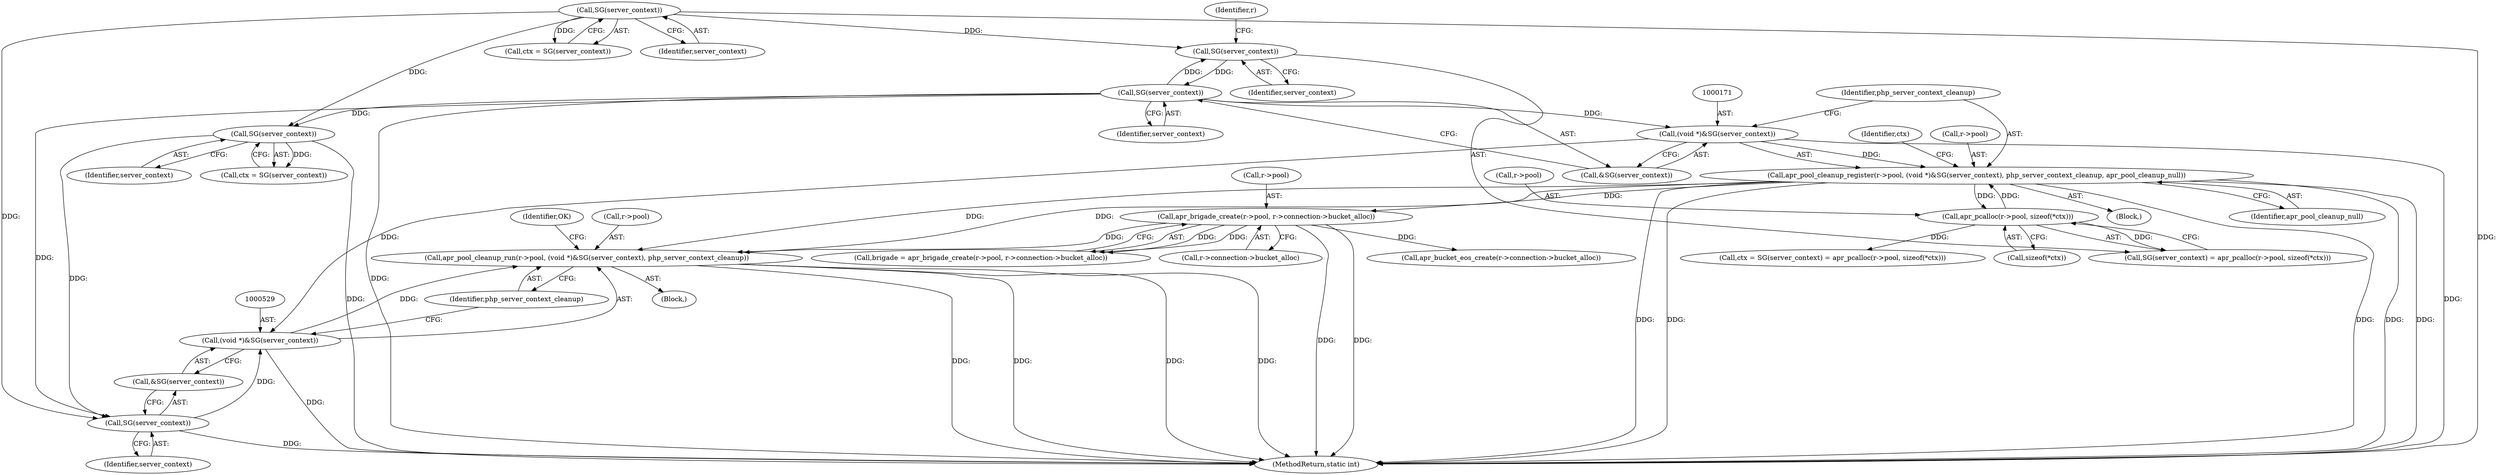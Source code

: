 digraph "0_php-src_23b057742e3cf199612fa8050ae86cae675e214e@pointer" {
"1000524" [label="(Call,apr_pool_cleanup_run(r->pool, (void *)&SG(server_context), php_server_context_cleanup))"];
"1000166" [label="(Call,apr_pool_cleanup_register(r->pool, (void *)&SG(server_context), php_server_context_cleanup, apr_pool_cleanup_null))"];
"1000159" [label="(Call,apr_pcalloc(r->pool, sizeof(*ctx)))"];
"1000170" [label="(Call,(void *)&SG(server_context))"];
"1000173" [label="(Call,SG(server_context))"];
"1000157" [label="(Call,SG(server_context))"];
"1000133" [label="(Call,SG(server_context))"];
"1000322" [label="(Call,apr_brigade_create(r->pool, r->connection->bucket_alloc))"];
"1000528" [label="(Call,(void *)&SG(server_context))"];
"1000531" [label="(Call,SG(server_context))"];
"1000333" [label="(Call,SG(server_context))"];
"1000531" [label="(Call,SG(server_context))"];
"1000334" [label="(Identifier,server_context)"];
"1000175" [label="(Identifier,php_server_context_cleanup)"];
"1000157" [label="(Call,SG(server_context))"];
"1000154" [label="(Call,ctx = SG(server_context) = apr_pcalloc(r->pool, sizeof(*ctx)))"];
"1000320" [label="(Call,brigade = apr_brigade_create(r->pool, r->connection->bucket_alloc))"];
"1000323" [label="(Call,r->pool)"];
"1000156" [label="(Call,SG(server_context) = apr_pcalloc(r->pool, sizeof(*ctx)))"];
"1000528" [label="(Call,(void *)&SG(server_context))"];
"1000163" [label="(Call,sizeof(*ctx))"];
"1000173" [label="(Call,SG(server_context))"];
"1000170" [label="(Call,(void *)&SG(server_context))"];
"1000161" [label="(Identifier,r)"];
"1000176" [label="(Identifier,apr_pool_cleanup_null)"];
"1000525" [label="(Call,r->pool)"];
"1000160" [label="(Call,r->pool)"];
"1000174" [label="(Identifier,server_context)"];
"1000331" [label="(Call,ctx = SG(server_context))"];
"1000131" [label="(Call,ctx = SG(server_context))"];
"1000133" [label="(Call,SG(server_context))"];
"1000530" [label="(Call,&SG(server_context))"];
"1000134" [label="(Identifier,server_context)"];
"1000492" [label="(Call,apr_bucket_eos_create(r->connection->bucket_alloc))"];
"1000532" [label="(Identifier,server_context)"];
"1000542" [label="(Identifier,OK)"];
"1000152" [label="(Block,)"];
"1000326" [label="(Call,r->connection->bucket_alloc)"];
"1000333" [label="(Call,SG(server_context))"];
"1000158" [label="(Identifier,server_context)"];
"1000524" [label="(Call,apr_pool_cleanup_run(r->pool, (void *)&SG(server_context), php_server_context_cleanup))"];
"1000167" [label="(Call,r->pool)"];
"1000482" [label="(Block,)"];
"1000322" [label="(Call,apr_brigade_create(r->pool, r->connection->bucket_alloc))"];
"1000543" [label="(MethodReturn,static int)"];
"1000166" [label="(Call,apr_pool_cleanup_register(r->pool, (void *)&SG(server_context), php_server_context_cleanup, apr_pool_cleanup_null))"];
"1000159" [label="(Call,apr_pcalloc(r->pool, sizeof(*ctx)))"];
"1000179" [label="(Identifier,ctx)"];
"1000533" [label="(Identifier,php_server_context_cleanup)"];
"1000172" [label="(Call,&SG(server_context))"];
"1000524" -> "1000482"  [label="AST: "];
"1000524" -> "1000533"  [label="CFG: "];
"1000525" -> "1000524"  [label="AST: "];
"1000528" -> "1000524"  [label="AST: "];
"1000533" -> "1000524"  [label="AST: "];
"1000542" -> "1000524"  [label="CFG: "];
"1000524" -> "1000543"  [label="DDG: "];
"1000524" -> "1000543"  [label="DDG: "];
"1000524" -> "1000543"  [label="DDG: "];
"1000524" -> "1000543"  [label="DDG: "];
"1000166" -> "1000524"  [label="DDG: "];
"1000166" -> "1000524"  [label="DDG: "];
"1000322" -> "1000524"  [label="DDG: "];
"1000528" -> "1000524"  [label="DDG: "];
"1000166" -> "1000152"  [label="AST: "];
"1000166" -> "1000176"  [label="CFG: "];
"1000167" -> "1000166"  [label="AST: "];
"1000170" -> "1000166"  [label="AST: "];
"1000175" -> "1000166"  [label="AST: "];
"1000176" -> "1000166"  [label="AST: "];
"1000179" -> "1000166"  [label="CFG: "];
"1000166" -> "1000543"  [label="DDG: "];
"1000166" -> "1000543"  [label="DDG: "];
"1000166" -> "1000543"  [label="DDG: "];
"1000166" -> "1000543"  [label="DDG: "];
"1000166" -> "1000543"  [label="DDG: "];
"1000166" -> "1000159"  [label="DDG: "];
"1000159" -> "1000166"  [label="DDG: "];
"1000170" -> "1000166"  [label="DDG: "];
"1000166" -> "1000322"  [label="DDG: "];
"1000159" -> "1000156"  [label="AST: "];
"1000159" -> "1000163"  [label="CFG: "];
"1000160" -> "1000159"  [label="AST: "];
"1000163" -> "1000159"  [label="AST: "];
"1000156" -> "1000159"  [label="CFG: "];
"1000159" -> "1000154"  [label="DDG: "];
"1000159" -> "1000156"  [label="DDG: "];
"1000170" -> "1000172"  [label="CFG: "];
"1000171" -> "1000170"  [label="AST: "];
"1000172" -> "1000170"  [label="AST: "];
"1000175" -> "1000170"  [label="CFG: "];
"1000170" -> "1000543"  [label="DDG: "];
"1000173" -> "1000170"  [label="DDG: "];
"1000170" -> "1000528"  [label="DDG: "];
"1000173" -> "1000172"  [label="AST: "];
"1000173" -> "1000174"  [label="CFG: "];
"1000174" -> "1000173"  [label="AST: "];
"1000172" -> "1000173"  [label="CFG: "];
"1000173" -> "1000543"  [label="DDG: "];
"1000173" -> "1000157"  [label="DDG: "];
"1000157" -> "1000173"  [label="DDG: "];
"1000173" -> "1000333"  [label="DDG: "];
"1000173" -> "1000531"  [label="DDG: "];
"1000157" -> "1000156"  [label="AST: "];
"1000157" -> "1000158"  [label="CFG: "];
"1000158" -> "1000157"  [label="AST: "];
"1000161" -> "1000157"  [label="CFG: "];
"1000133" -> "1000157"  [label="DDG: "];
"1000133" -> "1000131"  [label="AST: "];
"1000133" -> "1000134"  [label="CFG: "];
"1000134" -> "1000133"  [label="AST: "];
"1000131" -> "1000133"  [label="CFG: "];
"1000133" -> "1000543"  [label="DDG: "];
"1000133" -> "1000131"  [label="DDG: "];
"1000133" -> "1000333"  [label="DDG: "];
"1000133" -> "1000531"  [label="DDG: "];
"1000322" -> "1000320"  [label="AST: "];
"1000322" -> "1000326"  [label="CFG: "];
"1000323" -> "1000322"  [label="AST: "];
"1000326" -> "1000322"  [label="AST: "];
"1000320" -> "1000322"  [label="CFG: "];
"1000322" -> "1000543"  [label="DDG: "];
"1000322" -> "1000543"  [label="DDG: "];
"1000322" -> "1000320"  [label="DDG: "];
"1000322" -> "1000320"  [label="DDG: "];
"1000322" -> "1000492"  [label="DDG: "];
"1000528" -> "1000530"  [label="CFG: "];
"1000529" -> "1000528"  [label="AST: "];
"1000530" -> "1000528"  [label="AST: "];
"1000533" -> "1000528"  [label="CFG: "];
"1000528" -> "1000543"  [label="DDG: "];
"1000531" -> "1000528"  [label="DDG: "];
"1000531" -> "1000530"  [label="AST: "];
"1000531" -> "1000532"  [label="CFG: "];
"1000532" -> "1000531"  [label="AST: "];
"1000530" -> "1000531"  [label="CFG: "];
"1000531" -> "1000543"  [label="DDG: "];
"1000333" -> "1000531"  [label="DDG: "];
"1000333" -> "1000331"  [label="AST: "];
"1000333" -> "1000334"  [label="CFG: "];
"1000334" -> "1000333"  [label="AST: "];
"1000331" -> "1000333"  [label="CFG: "];
"1000333" -> "1000543"  [label="DDG: "];
"1000333" -> "1000331"  [label="DDG: "];
}
